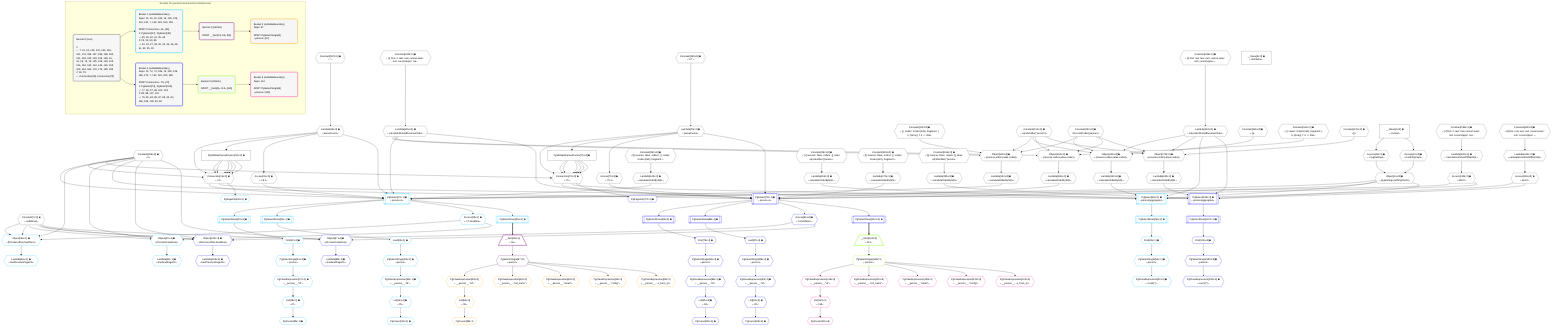 %%{init: {'themeVariables': { 'fontSize': '12px'}}}%%
graph TD
    classDef path fill:#eee,stroke:#000,color:#000
    classDef plan fill:#fff,stroke-width:1px,color:#000
    classDef itemplan fill:#fff,stroke-width:2px,color:#000
    classDef unbatchedplan fill:#dff,stroke-width:1px,color:#000
    classDef sideeffectplan fill:#fcc,stroke-width:2px,color:#000
    classDef bucket fill:#f6f6f6,color:#000,stroke-width:2px,text-align:left


    %% plan dependencies
    Connection15{{"Connection[15∈0] ➊<br />ᐸ11ᐳ"}}:::plan
    Constant186{{"Constant[186∈0] ➊<br />ᐸ2ᐳ"}}:::plan
    Lambda16{{"Lambda[16∈0] ➊<br />ᐸparseCursorᐳ"}}:::plan
    PgValidateParsedCursor18["PgValidateParsedCursor[18∈0] ➊"]:::plan
    Constant186 & Lambda16 & PgValidateParsedCursor18 & PgValidateParsedCursor18 & PgValidateParsedCursor18 & PgValidateParsedCursor18 & PgValidateParsedCursor18 & PgValidateParsedCursor18 --> Connection15
    Connection72{{"Connection[72∈0] ➊<br />ᐸ70ᐳ"}}:::plan
    Lambda73{{"Lambda[73∈0] ➊<br />ᐸparseCursorᐳ"}}:::plan
    PgValidateParsedCursor75["PgValidateParsedCursor[75∈0] ➊"]:::plan
    Constant186 & Lambda73 & PgValidateParsedCursor75 & PgValidateParsedCursor75 & PgValidateParsedCursor75 & PgValidateParsedCursor75 & PgValidateParsedCursor75 & PgValidateParsedCursor75 --> Connection72
    Object133{{"Object[133∈0] ➊<br />ᐸ{reverse,orders,alias,codec}ᐳ"}}:::plan
    Lambda125{{"Lambda[125∈0] ➊<br />ᐸcalculateShouldReverseOrderᐳ"}}:::plan
    Constant130{{"Constant[130∈0] ➊<br />ᐸ[ { codec: Codec(int4), fragment: { n: [Array], f: 0, c: 266ᐳ"}}:::plan
    Constant131{{"Constant[131∈0] ➊<br />ᐸsql.identifier(”person”)ᐳ"}}:::plan
    Constant132{{"Constant[132∈0] ➊<br />ᐸRecordCodec(person)ᐳ"}}:::plan
    Lambda125 & Constant130 & Constant131 & Constant132 --> Object133
    Object149{{"Object[149∈0] ➊<br />ᐸ{reverse,orders,alias,codec}ᐳ"}}:::plan
    Lambda142{{"Lambda[142∈0] ➊<br />ᐸcalculateShouldReverseOrderᐳ"}}:::plan
    Constant146{{"Constant[146∈0] ➊<br />ᐸ[]ᐳ"}}:::plan
    Lambda142 & Constant146 & Constant131 & Constant132 --> Object149
    Object164{{"Object[164∈0] ➊<br />ᐸ{reverse,orders,alias,codec}ᐳ"}}:::plan
    Constant161{{"Constant[161∈0] ➊<br />ᐸ[ { codec: Codec(int4), fragment: { n: [Array], f: 0, c: 266ᐳ"}}:::plan
    Lambda125 & Constant161 & Constant131 & Constant132 --> Object164
    Object179{{"Object[179∈0] ➊<br />ᐸ{reverse,orders,alias,codec}ᐳ"}}:::plan
    Constant176{{"Constant[176∈0] ➊<br />ᐸ[]ᐳ"}}:::plan
    Lambda142 & Constant176 & Constant131 & Constant132 --> Object179
    Object14{{"Object[14∈0] ➊<br />ᐸ{pgSettings,withPgClient}ᐳ"}}:::plan
    Access12{{"Access[12∈0] ➊<br />ᐸ2.pgSettingsᐳ"}}:::plan
    Access13{{"Access[13∈0] ➊<br />ᐸ2.withPgClientᐳ"}}:::plan
    Access12 & Access13 --> Object14
    __Value2["__Value[2∈0] ➊<br />ᐸcontextᐳ"]:::plan
    __Value2 --> Access12
    __Value2 --> Access13
    Constant187{{"Constant[187∈0] ➊<br />ᐸ''ᐳ"}}:::plan
    Constant187 --> Lambda16
    Lambda16 --> PgValidateParsedCursor18
    Access19{{"Access[19∈0] ➊<br />ᐸ16.1ᐳ"}}:::plan
    Lambda16 --> Access19
    Constant188{{"Constant[188∈0] ➊<br />ᐸ'27'ᐳ"}}:::plan
    Constant188 --> Lambda73
    Lambda73 --> PgValidateParsedCursor75
    Access76{{"Access[76∈0] ➊<br />ᐸ73.1ᐳ"}}:::plan
    Lambda73 --> Access76
    Constant195{{"Constant[195∈0] ➊<br />ᐸ§{ first: 2, last: null, cursorLower: null, cursorUpper: nulᐳ"}}:::plan
    Constant195 --> Lambda125
    Lambda128{{"Lambda[128∈0] ➊<br />ᐸcalculateLimitAndOffsetSQLᐳ"}}:::plan
    Constant196{{"Constant[196∈0] ➊<br />ᐸ§{ first: 2, last: null, cursorLower: null, cursorUpper: nulᐳ"}}:::plan
    Constant196 --> Lambda128
    Access129{{"Access[129∈0] ➊<br />ᐸ128.0ᐳ"}}:::plan
    Lambda128 --> Access129
    Lambda134{{"Lambda[134∈0] ➊<br />ᐸcalculateOrderBySQLᐳ"}}:::plan
    Object133 --> Lambda134
    Lambda140{{"Lambda[140∈0] ➊<br />ᐸcalculateOrderBySQLᐳ"}}:::plan
    Constant191{{"Constant[191∈0] ➊<br />ᐸ§{ reverse: false, orders: [ { codec: Codec(int4), fragment:ᐳ"}}:::plan
    Constant191 --> Lambda140
    Constant189{{"Constant[189∈0] ➊<br />ᐸ§{ first: null, last: null, cursorLower: null, cursorUpper: ᐳ"}}:::plan
    Constant189 --> Lambda142
    Lambda144{{"Lambda[144∈0] ➊<br />ᐸcalculateLimitAndOffsetSQLᐳ"}}:::plan
    Constant190{{"Constant[190∈0] ➊<br />ᐸ§{ first: null, last: null, cursorLower: null, cursorUpper: ᐳ"}}:::plan
    Constant190 --> Lambda144
    Access145{{"Access[145∈0] ➊<br />ᐸ144.0ᐳ"}}:::plan
    Lambda144 --> Access145
    Lambda150{{"Lambda[150∈0] ➊<br />ᐸcalculateOrderBySQLᐳ"}}:::plan
    Object149 --> Lambda150
    Lambda155{{"Lambda[155∈0] ➊<br />ᐸcalculateOrderBySQLᐳ"}}:::plan
    Constant192{{"Constant[192∈0] ➊<br />ᐸ§{ reverse: false, orders: [], alias: sql.identifier(”personᐳ"}}:::plan
    Constant192 --> Lambda155
    Lambda165{{"Lambda[165∈0] ➊<br />ᐸcalculateOrderBySQLᐳ"}}:::plan
    Object164 --> Lambda165
    Lambda170{{"Lambda[170∈0] ➊<br />ᐸcalculateOrderBySQLᐳ"}}:::plan
    Constant193{{"Constant[193∈0] ➊<br />ᐸ§{ reverse: false, orders: [ { codec: Codec(int4), fragment:ᐳ"}}:::plan
    Constant193 --> Lambda170
    Lambda180{{"Lambda[180∈0] ➊<br />ᐸcalculateOrderBySQLᐳ"}}:::plan
    Object179 --> Lambda180
    Lambda185{{"Lambda[185∈0] ➊<br />ᐸcalculateOrderBySQLᐳ"}}:::plan
    Constant194{{"Constant[194∈0] ➊<br />ᐸ§{ reverse: false, orders: [], alias: sql.identifier(”personᐳ"}}:::plan
    Constant194 --> Lambda185
    __Value4["__Value[4∈0] ➊<br />ᐸrootValueᐳ"]:::plan
    Constant7{{"Constant[7∈0] ➊<br />ᐸundefinedᐳ"}}:::plan
    PgSelect17[["PgSelect[17∈1] ➊<br />ᐸperson+1ᐳ"]]:::plan
    Object14 & Connection15 & Lambda16 & Constant186 & Access19 & Lambda125 & Access129 & Lambda134 & Lambda140 --> PgSelect17
    PgSelect48[["PgSelect[48∈1] ➊<br />ᐸperson(aggregate)ᐳ"]]:::plan
    Object14 & Connection15 & Lambda142 & Access145 & Lambda150 & Lambda155 --> PgSelect48
    Object45{{"Object[45∈1] ➊<br />ᐸ{first,last,offset,hasMore}ᐳ"}}:::plan
    Access39{{"Access[39∈1] ➊<br />ᐸ17.hasMoreᐳ"}}:::plan
    Constant186 & Constant7 & Constant7 & Access39 --> Object45
    Object40{{"Object[40∈1] ➊<br />ᐸ{first,last,hasMore}ᐳ"}}:::plan
    Constant186 & Constant7 & Access39 --> Object40
    PgPageInfo20{{"PgPageInfo[20∈1] ➊"}}:::plan
    Connection15 --> PgPageInfo20
    First22{{"First[22∈1] ➊"}}:::plan
    PgSelectRows23[["PgSelectRows[23∈1] ➊"]]:::plan
    PgSelectRows23 --> First22
    PgSelect17 --> PgSelectRows23
    PgSelectSingle24{{"PgSelectSingle[24∈1] ➊<br />ᐸpersonᐳ"}}:::plan
    First22 --> PgSelectSingle24
    PgCursor25{{"PgCursor[25∈1] ➊"}}:::plan
    List28{{"List[28∈1] ➊<br />ᐸ27ᐳ"}}:::plan
    List28 --> PgCursor25
    PgClassExpression27{{"PgClassExpression[27∈1] ➊<br />ᐸ__person__.”id”ᐳ"}}:::plan
    PgSelectSingle24 --> PgClassExpression27
    PgClassExpression27 --> List28
    Last30{{"Last[30∈1] ➊"}}:::plan
    PgSelectRows31[["PgSelectRows[31∈1] ➊"]]:::plan
    PgSelectRows31 --> Last30
    PgSelect17 --> PgSelectRows31
    PgSelectSingle32{{"PgSelectSingle[32∈1] ➊<br />ᐸpersonᐳ"}}:::plan
    Last30 --> PgSelectSingle32
    PgCursor33{{"PgCursor[33∈1] ➊"}}:::plan
    List36{{"List[36∈1] ➊<br />ᐸ35ᐳ"}}:::plan
    List36 --> PgCursor33
    PgClassExpression35{{"PgClassExpression[35∈1] ➊<br />ᐸ__person__.”id”ᐳ"}}:::plan
    PgSelectSingle32 --> PgClassExpression35
    PgClassExpression35 --> List36
    PgSelect17 --> Access39
    Lambda41{{"Lambda[41∈1] ➊<br />ᐸhasNextPageCbᐳ"}}:::plan
    Object40 --> Lambda41
    Lambda46{{"Lambda[46∈1] ➊<br />ᐸhasPreviousPageCbᐳ"}}:::plan
    Object45 --> Lambda46
    First49{{"First[49∈1] ➊"}}:::plan
    PgSelectRows50[["PgSelectRows[50∈1] ➊"]]:::plan
    PgSelectRows50 --> First49
    PgSelect48 --> PgSelectRows50
    PgSelectSingle51{{"PgSelectSingle[51∈1] ➊<br />ᐸpersonᐳ"}}:::plan
    First49 --> PgSelectSingle51
    PgClassExpression52{{"PgClassExpression[52∈1] ➊<br />ᐸcount(*)ᐳ"}}:::plan
    PgSelectSingle51 --> PgClassExpression52
    PgSelectRows55[["PgSelectRows[55∈1] ➊"]]:::plan
    PgSelect17 --> PgSelectRows55
    __Item56[/"__Item[56∈2]<br />ᐸ55ᐳ"\]:::itemplan
    PgSelectRows55 ==> __Item56
    PgSelectSingle57{{"PgSelectSingle[57∈2]<br />ᐸpersonᐳ"}}:::plan
    __Item56 --> PgSelectSingle57
    PgCursor58{{"PgCursor[58∈3]"}}:::plan
    List60{{"List[60∈3]<br />ᐸ59ᐳ"}}:::plan
    List60 --> PgCursor58
    PgClassExpression59{{"PgClassExpression[59∈3]<br />ᐸ__person__.”id”ᐳ"}}:::plan
    PgSelectSingle57 --> PgClassExpression59
    PgClassExpression59 --> List60
    PgClassExpression62{{"PgClassExpression[62∈3]<br />ᐸ__person__...full_name”ᐳ"}}:::plan
    PgSelectSingle57 --> PgClassExpression62
    PgClassExpression63{{"PgClassExpression[63∈3]<br />ᐸ__person__.”email”ᐳ"}}:::plan
    PgSelectSingle57 --> PgClassExpression63
    PgClassExpression64{{"PgClassExpression[64∈3]<br />ᐸ__person__.”config”ᐳ"}}:::plan
    PgSelectSingle57 --> PgClassExpression64
    PgClassExpression65{{"PgClassExpression[65∈3]<br />ᐸ__person__...n_from_ip”ᐳ"}}:::plan
    PgSelectSingle57 --> PgClassExpression65
    PgSelect74[["PgSelect[74∈4] ➊<br />ᐸperson+1ᐳ"]]:::plan
    Object14 & Connection72 & Lambda73 & Constant186 & Access76 & Lambda125 & Access129 & Lambda165 & Lambda170 --> PgSelect74
    PgSelect105[["PgSelect[105∈4] ➊<br />ᐸperson(aggregate)ᐳ"]]:::plan
    Object14 & Connection72 & Lambda142 & Access145 & Lambda180 & Lambda185 --> PgSelect105
    Object102{{"Object[102∈4] ➊<br />ᐸ{first,last,offset,hasMore}ᐳ"}}:::plan
    Access96{{"Access[96∈4] ➊<br />ᐸ74.hasMoreᐳ"}}:::plan
    Constant186 & Constant7 & Constant7 & Access96 --> Object102
    Object97{{"Object[97∈4] ➊<br />ᐸ{first,last,hasMore}ᐳ"}}:::plan
    Constant186 & Constant7 & Access96 --> Object97
    PgPageInfo77{{"PgPageInfo[77∈4] ➊"}}:::plan
    Connection72 --> PgPageInfo77
    First79{{"First[79∈4] ➊"}}:::plan
    PgSelectRows80[["PgSelectRows[80∈4] ➊"]]:::plan
    PgSelectRows80 --> First79
    PgSelect74 --> PgSelectRows80
    PgSelectSingle81{{"PgSelectSingle[81∈4] ➊<br />ᐸpersonᐳ"}}:::plan
    First79 --> PgSelectSingle81
    PgCursor82{{"PgCursor[82∈4] ➊"}}:::plan
    List85{{"List[85∈4] ➊<br />ᐸ84ᐳ"}}:::plan
    List85 --> PgCursor82
    PgClassExpression84{{"PgClassExpression[84∈4] ➊<br />ᐸ__person__.”id”ᐳ"}}:::plan
    PgSelectSingle81 --> PgClassExpression84
    PgClassExpression84 --> List85
    Last87{{"Last[87∈4] ➊"}}:::plan
    PgSelectRows88[["PgSelectRows[88∈4] ➊"]]:::plan
    PgSelectRows88 --> Last87
    PgSelect74 --> PgSelectRows88
    PgSelectSingle89{{"PgSelectSingle[89∈4] ➊<br />ᐸpersonᐳ"}}:::plan
    Last87 --> PgSelectSingle89
    PgCursor90{{"PgCursor[90∈4] ➊"}}:::plan
    List93{{"List[93∈4] ➊<br />ᐸ92ᐳ"}}:::plan
    List93 --> PgCursor90
    PgClassExpression92{{"PgClassExpression[92∈4] ➊<br />ᐸ__person__.”id”ᐳ"}}:::plan
    PgSelectSingle89 --> PgClassExpression92
    PgClassExpression92 --> List93
    PgSelect74 --> Access96
    Lambda98{{"Lambda[98∈4] ➊<br />ᐸhasNextPageCbᐳ"}}:::plan
    Object97 --> Lambda98
    Lambda103{{"Lambda[103∈4] ➊<br />ᐸhasPreviousPageCbᐳ"}}:::plan
    Object102 --> Lambda103
    First106{{"First[106∈4] ➊"}}:::plan
    PgSelectRows107[["PgSelectRows[107∈4] ➊"]]:::plan
    PgSelectRows107 --> First106
    PgSelect105 --> PgSelectRows107
    PgSelectSingle108{{"PgSelectSingle[108∈4] ➊<br />ᐸpersonᐳ"}}:::plan
    First106 --> PgSelectSingle108
    PgClassExpression109{{"PgClassExpression[109∈4] ➊<br />ᐸcount(*)ᐳ"}}:::plan
    PgSelectSingle108 --> PgClassExpression109
    PgSelectRows112[["PgSelectRows[112∈4] ➊"]]:::plan
    PgSelect74 --> PgSelectRows112
    __Item113[/"__Item[113∈5]<br />ᐸ112ᐳ"\]:::itemplan
    PgSelectRows112 ==> __Item113
    PgSelectSingle114{{"PgSelectSingle[114∈5]<br />ᐸpersonᐳ"}}:::plan
    __Item113 --> PgSelectSingle114
    PgCursor115{{"PgCursor[115∈6]"}}:::plan
    List117{{"List[117∈6]<br />ᐸ116ᐳ"}}:::plan
    List117 --> PgCursor115
    PgClassExpression116{{"PgClassExpression[116∈6]<br />ᐸ__person__.”id”ᐳ"}}:::plan
    PgSelectSingle114 --> PgClassExpression116
    PgClassExpression116 --> List117
    PgClassExpression119{{"PgClassExpression[119∈6]<br />ᐸ__person__...full_name”ᐳ"}}:::plan
    PgSelectSingle114 --> PgClassExpression119
    PgClassExpression120{{"PgClassExpression[120∈6]<br />ᐸ__person__.”email”ᐳ"}}:::plan
    PgSelectSingle114 --> PgClassExpression120
    PgClassExpression121{{"PgClassExpression[121∈6]<br />ᐸ__person__.”config”ᐳ"}}:::plan
    PgSelectSingle114 --> PgClassExpression121
    PgClassExpression122{{"PgClassExpression[122∈6]<br />ᐸ__person__...n_from_ip”ᐳ"}}:::plan
    PgSelectSingle114 --> PgClassExpression122

    %% define steps

    subgraph "Buckets for queries/v4/connections-blankcursor"
    Bucket0("Bucket 0 (root)<br /><br />1: <br />ᐳ: 7, 12, 13, 130, 131, 132, 146, 161, 176, 186, 187, 188, 189, 190, 191, 192, 193, 194, 195, 196, 14, 16, 19, 73, 76, 125, 128, 129, 133, 134, 140, 142, 144, 145, 149, 150, 155, 164, 165, 170, 179, 180, 185<br />2: 18, 75<br />ᐳ: Connection[15], Connection[72]"):::bucket
    classDef bucket0 stroke:#696969
    class Bucket0,__Value2,__Value4,Constant7,Access12,Access13,Object14,Connection15,Lambda16,PgValidateParsedCursor18,Access19,Connection72,Lambda73,PgValidateParsedCursor75,Access76,Lambda125,Lambda128,Access129,Constant130,Constant131,Constant132,Object133,Lambda134,Lambda140,Lambda142,Lambda144,Access145,Constant146,Object149,Lambda150,Lambda155,Constant161,Object164,Lambda165,Lambda170,Constant176,Object179,Lambda180,Lambda185,Constant186,Constant187,Constant188,Constant189,Constant190,Constant191,Constant192,Constant193,Constant194,Constant195,Constant196 bucket0
    Bucket1("Bucket 1 (nullableBoundary)<br />Deps: 14, 15, 16, 186, 19, 125, 129, 134, 140, 7, 142, 145, 150, 155<br /><br />ROOT Connectionᐸ11ᐳ[15]<br />1: PgSelect[17], PgSelect[48]<br />ᐳ: 20, 39, 40, 41, 45, 46<br />2: 23, 31, 50, 55<br />ᐳ: 22, 24, 27, 28, 30, 32, 35, 36, 49, 51, 52, 25, 33"):::bucket
    classDef bucket1 stroke:#00bfff
    class Bucket1,PgSelect17,PgPageInfo20,First22,PgSelectRows23,PgSelectSingle24,PgCursor25,PgClassExpression27,List28,Last30,PgSelectRows31,PgSelectSingle32,PgCursor33,PgClassExpression35,List36,Access39,Object40,Lambda41,Object45,Lambda46,PgSelect48,First49,PgSelectRows50,PgSelectSingle51,PgClassExpression52,PgSelectRows55 bucket1
    Bucket2("Bucket 2 (listItem)<br /><br />ROOT __Item{2}ᐸ55ᐳ[56]"):::bucket
    classDef bucket2 stroke:#7f007f
    class Bucket2,__Item56,PgSelectSingle57 bucket2
    Bucket3("Bucket 3 (nullableBoundary)<br />Deps: 57<br /><br />ROOT PgSelectSingle{2}ᐸpersonᐳ[57]"):::bucket
    classDef bucket3 stroke:#ffa500
    class Bucket3,PgCursor58,PgClassExpression59,List60,PgClassExpression62,PgClassExpression63,PgClassExpression64,PgClassExpression65 bucket3
    Bucket4("Bucket 4 (nullableBoundary)<br />Deps: 14, 72, 73, 186, 76, 125, 129, 165, 170, 7, 142, 145, 180, 185<br /><br />ROOT Connectionᐸ70ᐳ[72]<br />1: PgSelect[74], PgSelect[105]<br />ᐳ: 77, 96, 97, 98, 102, 103<br />2: 80, 88, 107, 112<br />ᐳ: 79, 81, 84, 85, 87, 89, 92, 93, 106, 108, 109, 82, 90"):::bucket
    classDef bucket4 stroke:#0000ff
    class Bucket4,PgSelect74,PgPageInfo77,First79,PgSelectRows80,PgSelectSingle81,PgCursor82,PgClassExpression84,List85,Last87,PgSelectRows88,PgSelectSingle89,PgCursor90,PgClassExpression92,List93,Access96,Object97,Lambda98,Object102,Lambda103,PgSelect105,First106,PgSelectRows107,PgSelectSingle108,PgClassExpression109,PgSelectRows112 bucket4
    Bucket5("Bucket 5 (listItem)<br /><br />ROOT __Item{5}ᐸ112ᐳ[113]"):::bucket
    classDef bucket5 stroke:#7fff00
    class Bucket5,__Item113,PgSelectSingle114 bucket5
    Bucket6("Bucket 6 (nullableBoundary)<br />Deps: 114<br /><br />ROOT PgSelectSingle{5}ᐸpersonᐳ[114]"):::bucket
    classDef bucket6 stroke:#ff1493
    class Bucket6,PgCursor115,PgClassExpression116,List117,PgClassExpression119,PgClassExpression120,PgClassExpression121,PgClassExpression122 bucket6
    Bucket0 --> Bucket1 & Bucket4
    Bucket1 --> Bucket2
    Bucket2 --> Bucket3
    Bucket4 --> Bucket5
    Bucket5 --> Bucket6
    end
